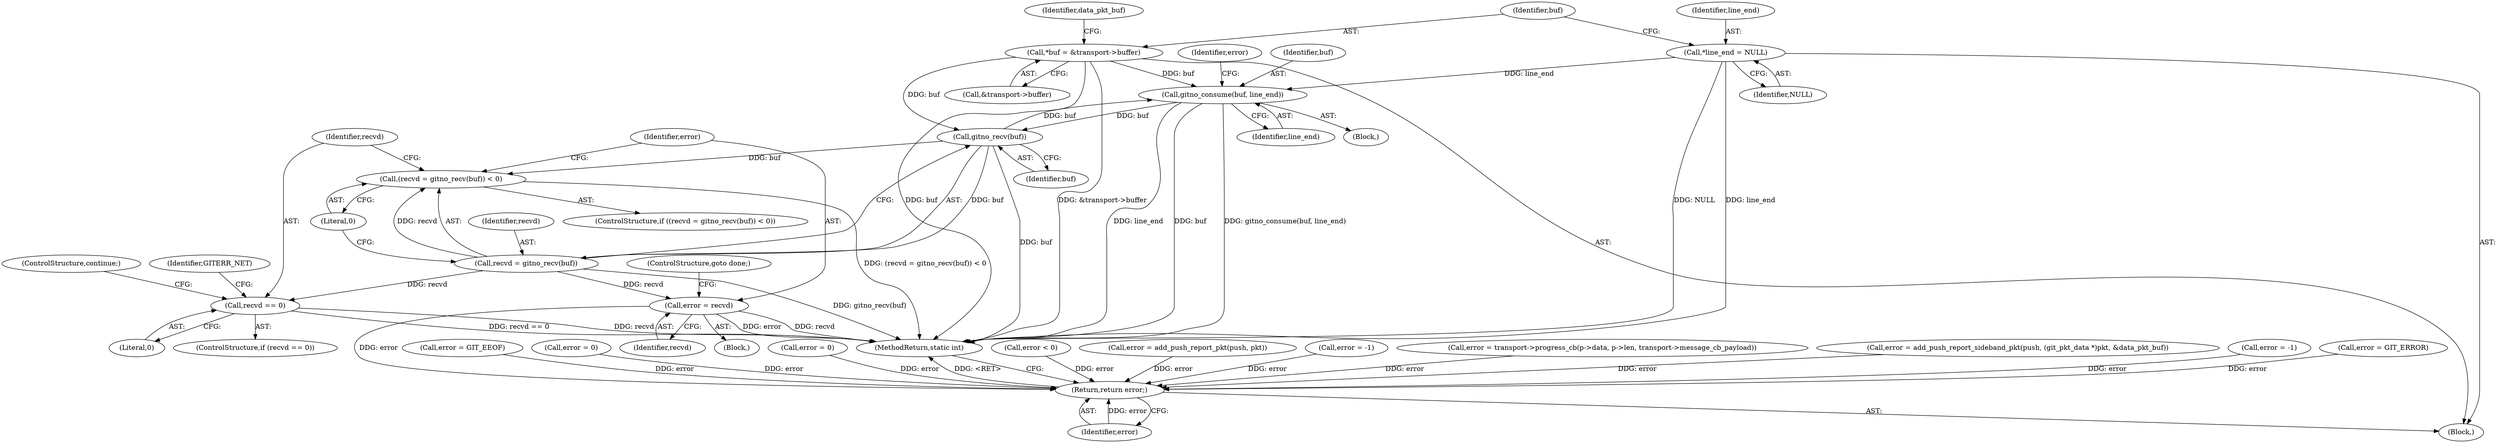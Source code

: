 digraph "0_libgit2_2fdef641fd0dd2828bd948234ae86de75221a11a_1@pointer" {
"1000197" [label="(Call,gitno_consume(buf, line_end))"];
"1000116" [label="(Call,*buf = &transport->buffer)"];
"1000176" [label="(Call,gitno_recv(buf))"];
"1000197" [label="(Call,gitno_consume(buf, line_end))"];
"1000112" [label="(Call,*line_end = NULL)"];
"1000173" [label="(Call,(recvd = gitno_recv(buf)) < 0)"];
"1000174" [label="(Call,recvd = gitno_recv(buf))"];
"1000180" [label="(Call,error = recvd)"];
"1000304" [label="(Return,return error;)"];
"1000185" [label="(Call,recvd == 0)"];
"1000116" [label="(Call,*buf = &transport->buffer)"];
"1000173" [label="(Call,(recvd = gitno_recv(buf)) < 0)"];
"1000190" [label="(Identifier,GITERR_NET)"];
"1000177" [label="(Identifier,buf)"];
"1000192" [label="(Call,error = GIT_EEOF)"];
"1000114" [label="(Identifier,NULL)"];
"1000277" [label="(Call,error = 0)"];
"1000200" [label="(Call,error = 0)"];
"1000186" [label="(Identifier,recvd)"];
"1000118" [label="(Call,&transport->buffer)"];
"1000184" [label="(ControlStructure,if (recvd == 0))"];
"1000295" [label="(Call,error < 0)"];
"1000264" [label="(Call,error = add_push_report_pkt(push, pkt))"];
"1000182" [label="(Identifier,recvd)"];
"1000174" [label="(Call,recvd = gitno_recv(buf))"];
"1000198" [label="(Identifier,buf)"];
"1000162" [label="(Call,error = -1)"];
"1000187" [label="(Literal,0)"];
"1000250" [label="(Call,error = transport->progress_cb(p->data, p->len, transport->message_cb_payload))"];
"1000129" [label="(Block,)"];
"1000214" [label="(Call,error = add_push_report_sideband_pkt(push, (git_pkt_data *)pkt, &data_pkt_buf))"];
"1000183" [label="(ControlStructure,goto done;)"];
"1000197" [label="(Call,gitno_consume(buf, line_end))"];
"1000178" [label="(Literal,0)"];
"1000126" [label="(Identifier,data_pkt_buf)"];
"1000201" [label="(Identifier,error)"];
"1000117" [label="(Identifier,buf)"];
"1000176" [label="(Call,gitno_recv(buf))"];
"1000233" [label="(Call,error = -1)"];
"1000106" [label="(Block,)"];
"1000112" [label="(Call,*line_end = NULL)"];
"1000290" [label="(Call,error = GIT_ERROR)"];
"1000306" [label="(MethodReturn,static int)"];
"1000175" [label="(Identifier,recvd)"];
"1000196" [label="(ControlStructure,continue;)"];
"1000180" [label="(Call,error = recvd)"];
"1000113" [label="(Identifier,line_end)"];
"1000304" [label="(Return,return error;)"];
"1000305" [label="(Identifier,error)"];
"1000172" [label="(ControlStructure,if ((recvd = gitno_recv(buf)) < 0))"];
"1000179" [label="(Block,)"];
"1000181" [label="(Identifier,error)"];
"1000185" [label="(Call,recvd == 0)"];
"1000199" [label="(Identifier,line_end)"];
"1000197" -> "1000129"  [label="AST: "];
"1000197" -> "1000199"  [label="CFG: "];
"1000198" -> "1000197"  [label="AST: "];
"1000199" -> "1000197"  [label="AST: "];
"1000201" -> "1000197"  [label="CFG: "];
"1000197" -> "1000306"  [label="DDG: gitno_consume(buf, line_end)"];
"1000197" -> "1000306"  [label="DDG: line_end"];
"1000197" -> "1000306"  [label="DDG: buf"];
"1000197" -> "1000176"  [label="DDG: buf"];
"1000116" -> "1000197"  [label="DDG: buf"];
"1000176" -> "1000197"  [label="DDG: buf"];
"1000112" -> "1000197"  [label="DDG: line_end"];
"1000116" -> "1000106"  [label="AST: "];
"1000116" -> "1000118"  [label="CFG: "];
"1000117" -> "1000116"  [label="AST: "];
"1000118" -> "1000116"  [label="AST: "];
"1000126" -> "1000116"  [label="CFG: "];
"1000116" -> "1000306"  [label="DDG: buf"];
"1000116" -> "1000306"  [label="DDG: &transport->buffer"];
"1000116" -> "1000176"  [label="DDG: buf"];
"1000176" -> "1000174"  [label="AST: "];
"1000176" -> "1000177"  [label="CFG: "];
"1000177" -> "1000176"  [label="AST: "];
"1000174" -> "1000176"  [label="CFG: "];
"1000176" -> "1000306"  [label="DDG: buf"];
"1000176" -> "1000173"  [label="DDG: buf"];
"1000176" -> "1000174"  [label="DDG: buf"];
"1000112" -> "1000106"  [label="AST: "];
"1000112" -> "1000114"  [label="CFG: "];
"1000113" -> "1000112"  [label="AST: "];
"1000114" -> "1000112"  [label="AST: "];
"1000117" -> "1000112"  [label="CFG: "];
"1000112" -> "1000306"  [label="DDG: NULL"];
"1000112" -> "1000306"  [label="DDG: line_end"];
"1000173" -> "1000172"  [label="AST: "];
"1000173" -> "1000178"  [label="CFG: "];
"1000174" -> "1000173"  [label="AST: "];
"1000178" -> "1000173"  [label="AST: "];
"1000181" -> "1000173"  [label="CFG: "];
"1000186" -> "1000173"  [label="CFG: "];
"1000173" -> "1000306"  [label="DDG: (recvd = gitno_recv(buf)) < 0"];
"1000174" -> "1000173"  [label="DDG: recvd"];
"1000175" -> "1000174"  [label="AST: "];
"1000178" -> "1000174"  [label="CFG: "];
"1000174" -> "1000306"  [label="DDG: gitno_recv(buf)"];
"1000174" -> "1000180"  [label="DDG: recvd"];
"1000174" -> "1000185"  [label="DDG: recvd"];
"1000180" -> "1000179"  [label="AST: "];
"1000180" -> "1000182"  [label="CFG: "];
"1000181" -> "1000180"  [label="AST: "];
"1000182" -> "1000180"  [label="AST: "];
"1000183" -> "1000180"  [label="CFG: "];
"1000180" -> "1000306"  [label="DDG: recvd"];
"1000180" -> "1000306"  [label="DDG: error"];
"1000180" -> "1000304"  [label="DDG: error"];
"1000304" -> "1000106"  [label="AST: "];
"1000304" -> "1000305"  [label="CFG: "];
"1000305" -> "1000304"  [label="AST: "];
"1000306" -> "1000304"  [label="CFG: "];
"1000304" -> "1000306"  [label="DDG: <RET>"];
"1000305" -> "1000304"  [label="DDG: error"];
"1000290" -> "1000304"  [label="DDG: error"];
"1000295" -> "1000304"  [label="DDG: error"];
"1000264" -> "1000304"  [label="DDG: error"];
"1000277" -> "1000304"  [label="DDG: error"];
"1000192" -> "1000304"  [label="DDG: error"];
"1000233" -> "1000304"  [label="DDG: error"];
"1000214" -> "1000304"  [label="DDG: error"];
"1000162" -> "1000304"  [label="DDG: error"];
"1000250" -> "1000304"  [label="DDG: error"];
"1000200" -> "1000304"  [label="DDG: error"];
"1000185" -> "1000184"  [label="AST: "];
"1000185" -> "1000187"  [label="CFG: "];
"1000186" -> "1000185"  [label="AST: "];
"1000187" -> "1000185"  [label="AST: "];
"1000190" -> "1000185"  [label="CFG: "];
"1000196" -> "1000185"  [label="CFG: "];
"1000185" -> "1000306"  [label="DDG: recvd == 0"];
"1000185" -> "1000306"  [label="DDG: recvd"];
}
